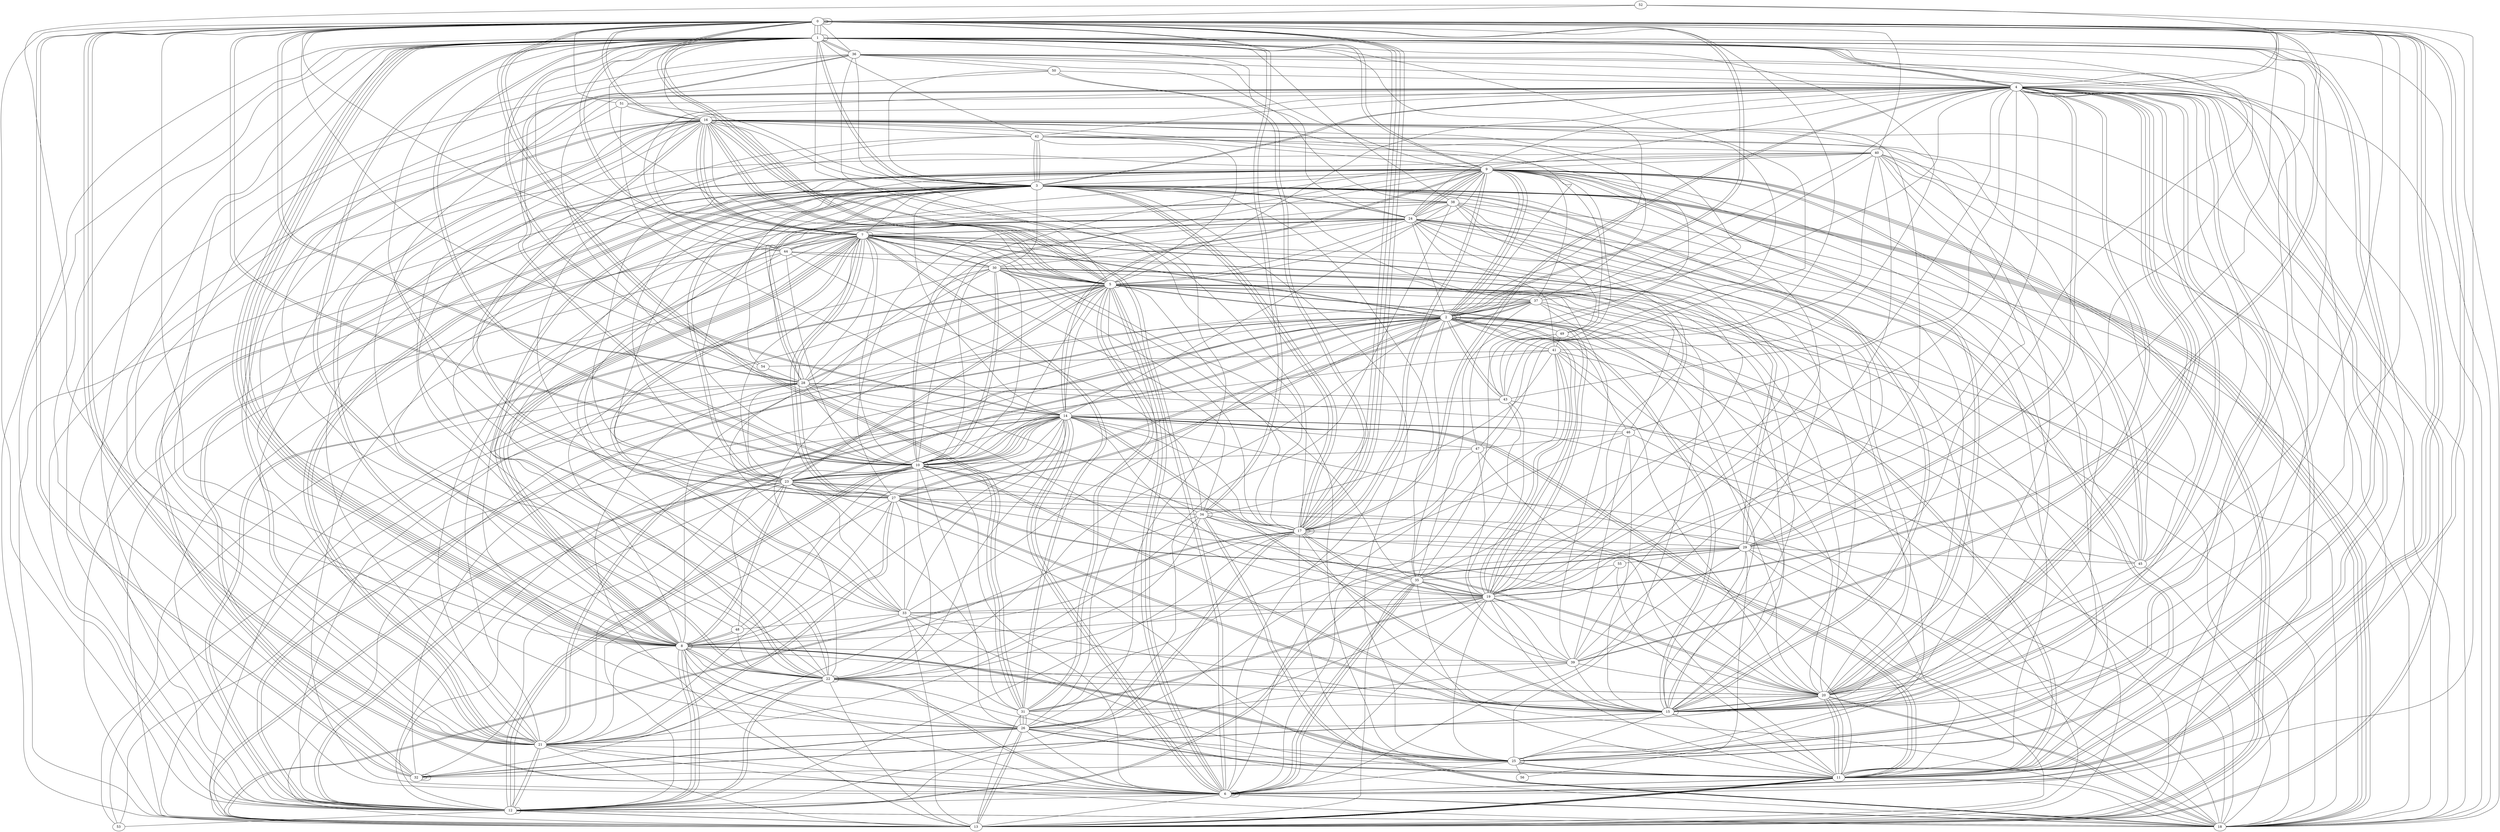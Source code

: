 graph G {
0;
1;
2;
3;
4;
5;
6;
7;
8;
9;
10;
11;
12;
13;
14;
15;
16;
17;
18;
19;
20;
21;
22;
23;
24;
25;
26;
27;
28;
29;
30;
31;
32;
33;
34;
35;
36;
37;
38;
39;
40;
41;
42;
43;
44;
45;
46;
47;
48;
49;
50;
51;
52;
53;
54;
55;
56;
28--7 ;
9--39 ;
10--12 ;
10--15 ;
6--14 ;
9--37 ;
17--29 ;
4--15 ;
7--1 ;
2--40 ;
44--26 ;
55--35 ;
26--32 ;
8--8 ;
13--5 ;
2--37 ;
2--12 ;
16--5 ;
10--23 ;
12--3 ;
15--3 ;
24--41 ;
19--43 ;
12--16 ;
7--20 ;
32--9 ;
48--16 ;
34--21 ;
36--10 ;
25--3 ;
3--18 ;
8--26 ;
9--24 ;
6--21 ;
7--27 ;
28--18 ;
17--17 ;
5--16 ;
30--7 ;
1--22 ;
5--19 ;
19--5 ;
33--7 ;
46--4 ;
0--11 ;
2--19 ;
19--7 ;
5--30 ;
5--2 ;
13--41 ;
13--11 ;
8--1 ;
21--16 ;
52--6 ;
2--0 ;
30--28 ;
2--15 ;
27--21 ;
15--17 ;
27--8 ;
16--18 ;
47--20 ;
38--18 ;
51--14 ;
0--34 ;
13--11 ;
34--32 ;
52--0 ;
10--1 ;
33--3 ;
1--3 ;
20--19 ;
3--28 ;
6--3 ;
16--9 ;
9--36 ;
19--11 ;
35--43 ;
40--9 ;
26--10 ;
10--44 ;
5--18 ;
42--23 ;
48--22 ;
39--22 ;
25--25 ;
11--34 ;
22--6 ;
13--9 ;
19--40 ;
11--13 ;
43--1 ;
23--3 ;
15--25 ;
7--34 ;
0--17 ;
26--31 ;
2--9 ;
39--30 ;
11--22 ;
23--18 ;
17--8 ;
54--28 ;
6--0 ;
20--11 ;
42--3 ;
8--39 ;
27--21 ;
17--3 ;
24--25 ;
17--4 ;
22--9 ;
1--8 ;
1--36 ;
35--30 ;
0--44 ;
6--29 ;
29--4 ;
17--16 ;
31--19 ;
2--2 ;
47--37 ;
14--29 ;
19--17 ;
35--19 ;
1--9 ;
7--27 ;
31--5 ;
0--21 ;
3--30 ;
11--35 ;
4--5 ;
29--12 ;
21--25 ;
18--31 ;
20--5 ;
0--0 ;
16--39 ;
16--8 ;
15--44 ;
29--38 ;
0--32 ;
28--43 ;
30--10 ;
38--24 ;
17--26 ;
0--17 ;
24--7 ;
41--19 ;
26--21 ;
20--18 ;
2--23 ;
24--11 ;
4--36 ;
0--2 ;
5--0 ;
2--19 ;
15--4 ;
48--10 ;
8--19 ;
1--6 ;
8--6 ;
19--28 ;
13--31 ;
3--13 ;
10--14 ;
12--0 ;
4--51 ;
19--38 ;
6--4 ;
32--32 ;
33--48 ;
0--31 ;
5--28 ;
26--38 ;
17--1 ;
10--0 ;
5--12 ;
20--1 ;
0--18 ;
11--24 ;
47--39 ;
30--10 ;
3--38 ;
31--0 ;
13--9 ;
22--14 ;
27--34 ;
27--37 ;
13--26 ;
6--35 ;
0--0 ;
2--5 ;
5--1 ;
31--46 ;
51--0 ;
4--37 ;
28--0 ;
4--0 ;
6--18 ;
14--10 ;
33--24 ;
9--28 ;
16--16 ;
47--17 ;
26--39 ;
35--6 ;
29--7 ;
4--8 ;
30--46 ;
45--20 ;
46--39 ;
35--6 ;
23--12 ;
28--5 ;
34--44 ;
1--19 ;
2--25 ;
28--34 ;
12--27 ;
41--34 ;
4--20 ;
16--2 ;
12--18 ;
0--1 ;
19--35 ;
15--30 ;
46--47 ;
1--24 ;
29--45 ;
2--22 ;
16--7 ;
24--20 ;
3--27 ;
28--0 ;
8--14 ;
12--14 ;
22--10 ;
3--17 ;
27--2 ;
7--33 ;
17--0 ;
15--20 ;
26--36 ;
25--32 ;
38--14 ;
6--11 ;
18--40 ;
2--24 ;
22--34 ;
19--41 ;
25--4 ;
10--7 ;
1--8 ;
12--19 ;
41--20 ;
2--13 ;
14--1 ;
52--8 ;
24--21 ;
31--23 ;
0--47 ;
44--4 ;
21--50 ;
4--11 ;
37--13 ;
17--50 ;
2--46 ;
13--8 ;
41--1 ;
11--1 ;
17--9 ;
42--5 ;
28--23 ;
2--9 ;
4--7 ;
26--1 ;
21--12 ;
16--5 ;
1--9 ;
39--35 ;
16--37 ;
20--23 ;
34--17 ;
21--8 ;
56--9 ;
9--4 ;
15--27 ;
1--12 ;
1--4 ;
3--24 ;
3--7 ;
33--23 ;
3--19 ;
2--9 ;
17--13 ;
9--24 ;
2--49 ;
1--1 ;
6--2 ;
8--23 ;
10--36 ;
11--14 ;
23--25 ;
10--14 ;
21--2 ;
5--23 ;
9--32 ;
45--5 ;
3--24 ;
8--48 ;
22--3 ;
12--13 ;
3--50 ;
8--33 ;
37--48 ;
5--8 ;
13--29 ;
18--7 ;
43--16 ;
16--5 ;
18--8 ;
6--0 ;
45--9 ;
9--3 ;
36--5 ;
18--4 ;
24--29 ;
45--3 ;
20--31 ;
12--8 ;
23--3 ;
32--1 ;
22--8 ;
8--51 ;
13--23 ;
21--3 ;
15--46 ;
2--11 ;
4--1 ;
52--4 ;
22--5 ;
16--35 ;
6--6 ;
30--25 ;
44--30 ;
18--29 ;
22--3 ;
28--13 ;
0--16 ;
54--9 ;
27--20 ;
47--14 ;
35--2 ;
5--9 ;
20--15 ;
7--44 ;
13--43 ;
15--1 ;
15--11 ;
37--2 ;
18--8 ;
41--6 ;
1--21 ;
0--11 ;
38--22 ;
16--0 ;
29--4 ;
2--33 ;
17--17 ;
5--12 ;
20--4 ;
32--14 ;
15--39 ;
34--34 ;
11--55 ;
9--44 ;
12--53 ;
35--3 ;
24--9 ;
30--7 ;
2--2 ;
4--25 ;
3--11 ;
7--44 ;
49--20 ;
17--9 ;
16--42 ;
21--13 ;
50--17 ;
15--15 ;
11--0 ;
15--40 ;
42--40 ;
10--0 ;
25--7 ;
10--14 ;
9--21 ;
8--0 ;
25--26 ;
15--10 ;
3--4 ;
7--24 ;
28--10 ;
15--5 ;
42--1 ;
49--38 ;
2--4 ;
15--3 ;
18--20 ;
21--16 ;
4--24 ;
40--39 ;
40--45 ;
8--30 ;
3--21 ;
5--31 ;
7--1 ;
12--17 ;
41--2 ;
29--25 ;
7--6 ;
30--5 ;
34--18 ;
20--0 ;
11--13 ;
10--24 ;
12--12 ;
25--56 ;
15--0 ;
11--5 ;
31--19 ;
19--15 ;
25--1 ;
26--11 ;
7--8 ;
3--4 ;
4--6 ;
38--15 ;
31--26 ;
36--18 ;
40--21 ;
0--36 ;
2--21 ;
7--24 ;
27--7 ;
1--23 ;
15--32 ;
38--1 ;
6--6 ;
6--28 ;
22--12 ;
36--38 ;
6--5 ;
17--19 ;
4--13 ;
7--8 ;
20--22 ;
26--31 ;
45--42 ;
26--16 ;
18--37 ;
9--14 ;
23--5 ;
7--29 ;
24--30 ;
12--14 ;
1--18 ;
14--9 ;
6--16 ;
18--6 ;
24--27 ;
36--50 ;
9--13 ;
7--31 ;
15--36 ;
21--3 ;
49--9 ;
11--26 ;
6--5 ;
13--17 ;
22--20 ;
13--24 ;
25--34 ;
13--26 ;
1--25 ;
23--10 ;
7--16 ;
25--17 ;
17--3 ;
27--16 ;
33--55 ;
23--13 ;
11--20 ;
23--10 ;
2--12 ;
37--27 ;
0--19 ;
50--4 ;
9--20 ;
19--4 ;
17--0 ;
15--14 ;
1--8 ;
26--5 ;
0--29 ;
19--24 ;
5--17 ;
32--0 ;
4--20 ;
35--4 ;
31--7 ;
33--30 ;
31--33 ;
12--21 ;
14--19 ;
21--18 ;
14--46 ;
9--15 ;
7--5 ;
1--10 ;
11--16 ;
8--18 ;
7--23 ;
28--4 ;
4--42 ;
21--14 ;
48--8 ;
12--24 ;
28--53 ;
2--10 ;
25--19 ;
10--17 ;
25--11 ;
12--8 ;
7--8 ;
0--1 ;
44--1 ;
28--12 ;
22--6 ;
21--22 ;
9--27 ;
35--13 ;
21--23 ;
15--37 ;
14--1 ;
45--18 ;
14--23 ;
7--8 ;
18--11 ;
16--22 ;
0--31 ;
8--22 ;
10--9 ;
10--12 ;
14--5 ;
43--2 ;
12--22 ;
14--6 ;
2--11 ;
5--37 ;
22--13 ;
49--41 ;
6--12 ;
20--27 ;
7--21 ;
0--5 ;
11--14 ;
5--5 ;
29--55 ;
53--2 ;
11--14 ;
36--12 ;
51--3 ;
45--4 ;
18--3 ;
33--27 ;
11--20 ;
3--1 ;
41--54 ;
26--21 ;
13--11 ;
34--0 ;
9--45 ;
1--16 ;
32--32 ;
42--22 ;
6--26 ;
8--23 ;
26--20 ;
14--3 ;
27--2 ;
40--13 ;
36--1 ;
17--4 ;
26--32 ;
12--18 ;
3--6 ;
18--27 ;
21--36 ;
20--42 ;
43--14 ;
19--33 ;
11--23 ;
10--40 ;
47--10 ;
13--4 ;
11--25 ;
11--46 ;
25--36 ;
15--8 ;
17--14 ;
26--17 ;
3--42 ;
6--19 ;
16--6 ;
43--9 ;
35--10 ;
4--1 ;
33--18 ;
33--14 ;
6--25 ;
38--9 ;
38--8 ;
29--12 ;
11--6 ;
21--0 ;
33--11 ;
5--24 ;
4--43 ;
7--7 ;
3--42 ;
0--21 ;
3--37 ;
22--29 ;
20--39 ;
1--2 ;
27--15 ;
15--32 ;
3--10 ;
15--41 ;
30--17 ;
8--16 ;
11--4 ;
39--19 ;
3--18 ;
13--1 ;
14--45 ;
16--3 ;
6--14 ;
4--39 ;
4--20 ;
0--40 ;
12--41 ;
25--34 ;
10--10 ;
3--18 ;
6--13 ;
20--37 ;
15--2 ;
7--2 ;
6--40 ;
10--6 ;
8--1 ;
7--2 ;
18--6 ;
54--0 ;
10--30 ;
13--44 ;
13--33 ;
9--20 ;
6--5 ;
2--32 ;
23--2 ;
19--0 ;
12--29 ;
5--10 ;
1--29 ;
15--14 ;
14--53 ;
0--5 ;
14--28 ;
22--4 ;
29--15 ;
1--0 ;
9--23 ;
16--7 ;
43--49 ;
3--28 ;
35--42 ;
16--27 ;
12--8 ;
2--10 ;
12--40 ;
38--10 ;
22--1 ;
13--7 ;
51--16 ;
23--27 ;
12--10 ;
39--4 ;
22--22 ;
2--43 ;
12--13 ;
}
